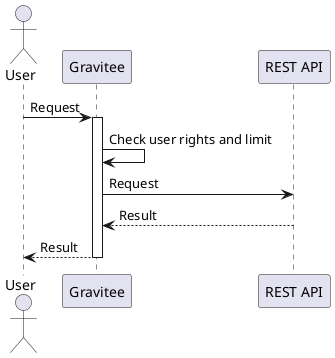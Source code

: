 @startuml

actor User as user
participant Gravitee as g
participant "REST API" as r

user -> g : Request
activate g
g -> g : Check user rights and limit
g -> r : Request
r --> g : Result
g --> user : Result
deactivate g



@enduml